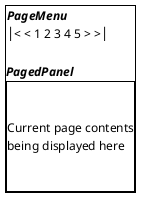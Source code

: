 ' Copyright 2017, 2018 Reahl Software Services (Pty) Ltd. All rights reserved.

@startuml
!include ../../../../base.iuml

title Pagination

'│ is ascii-179



@startsalt
{+

{
<i><b>PageMenu</b></i>
│< < 1 2 3 4 5 > >│
}
.
<i><b>PagedPanel</b></i>
{+
.
.
Current page contents
being displayed here
.
.
}


}
@endsalt

@enduml
